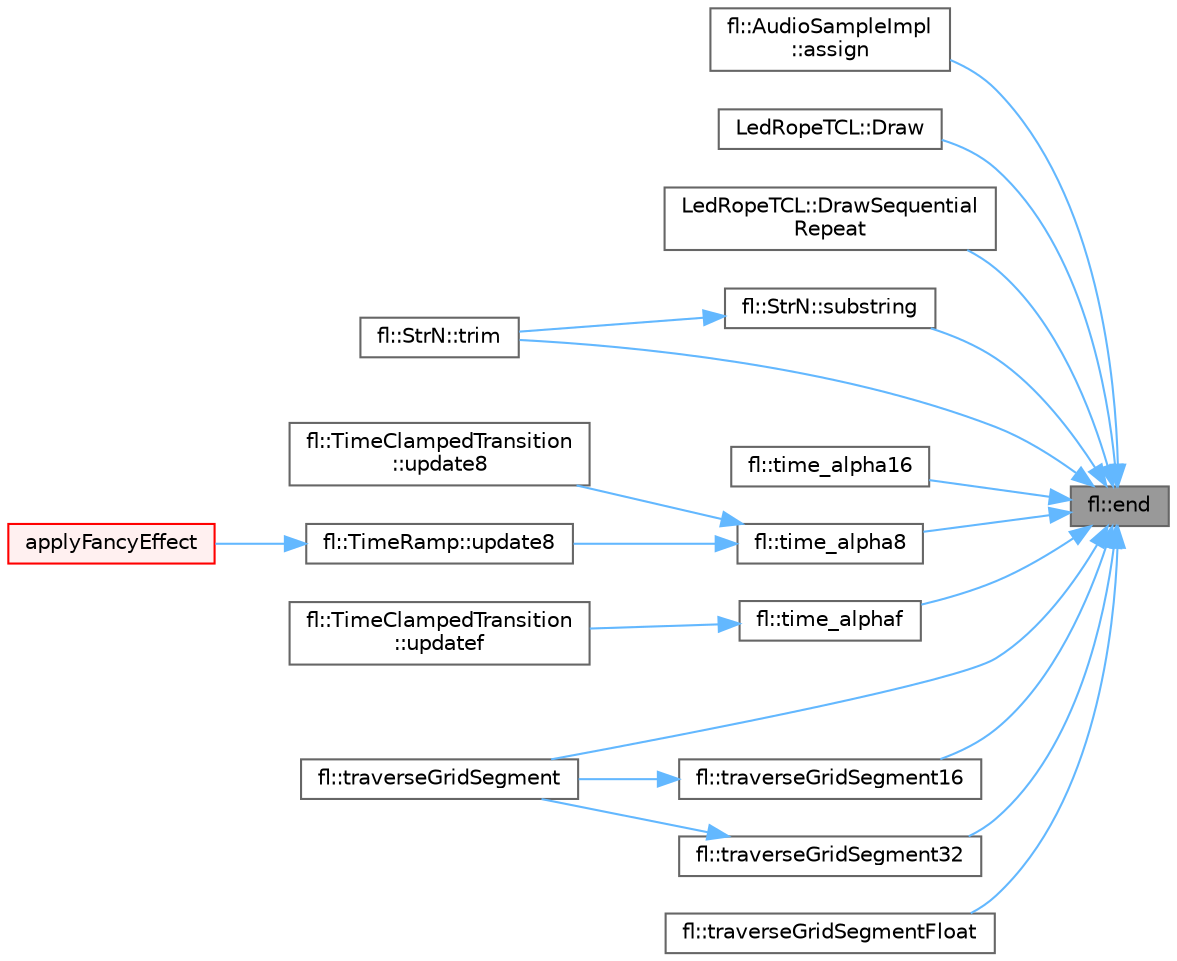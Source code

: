 digraph "fl::end"
{
 // INTERACTIVE_SVG=YES
 // LATEX_PDF_SIZE
  bgcolor="transparent";
  edge [fontname=Helvetica,fontsize=10,labelfontname=Helvetica,labelfontsize=10];
  node [fontname=Helvetica,fontsize=10,shape=box,height=0.2,width=0.4];
  rankdir="RL";
  Node1 [id="Node000001",label="fl::end",height=0.2,width=0.4,color="gray40", fillcolor="grey60", style="filled", fontcolor="black",tooltip=" "];
  Node1 -> Node2 [id="edge1_Node000001_Node000002",dir="back",color="steelblue1",style="solid",tooltip=" "];
  Node2 [id="Node000002",label="fl::AudioSampleImpl\l::assign",height=0.2,width=0.4,color="grey40", fillcolor="white", style="filled",URL="$da/d39/classfl_1_1_audio_sample_impl_a4680a44dd27a3029862a21c3dbe9ac75.html#a4680a44dd27a3029862a21c3dbe9ac75",tooltip=" "];
  Node1 -> Node3 [id="edge2_Node000001_Node000003",dir="back",color="steelblue1",style="solid",tooltip=" "];
  Node3 [id="Node000003",label="LedRopeTCL::Draw",height=0.2,width=0.4,color="grey40", fillcolor="white", style="filled",URL="$d4/df6/class_led_rope_t_c_l_a842cac2350fad4c68d21d232f6a8a4c0.html#a842cac2350fad4c68d21d232f6a8a4c0",tooltip=" "];
  Node1 -> Node4 [id="edge3_Node000001_Node000004",dir="back",color="steelblue1",style="solid",tooltip=" "];
  Node4 [id="Node000004",label="LedRopeTCL::DrawSequential\lRepeat",height=0.2,width=0.4,color="grey40", fillcolor="white", style="filled",URL="$d4/df6/class_led_rope_t_c_l_a90f6e3d74b585d37be799107d77421c8.html#a90f6e3d74b585d37be799107d77421c8",tooltip=" "];
  Node1 -> Node5 [id="edge4_Node000001_Node000005",dir="back",color="steelblue1",style="solid",tooltip=" "];
  Node5 [id="Node000005",label="fl::StrN::substring",height=0.2,width=0.4,color="grey40", fillcolor="white", style="filled",URL="$dc/d96/classfl_1_1_str_n_a12b22d1807a3dcaedeb7e8920d0854b4.html#a12b22d1807a3dcaedeb7e8920d0854b4",tooltip=" "];
  Node5 -> Node6 [id="edge5_Node000005_Node000006",dir="back",color="steelblue1",style="solid",tooltip=" "];
  Node6 [id="Node000006",label="fl::StrN::trim",height=0.2,width=0.4,color="grey40", fillcolor="white", style="filled",URL="$dc/d96/classfl_1_1_str_n_aafcfa50cdae5aa91c45d0d98c01f265d.html#aafcfa50cdae5aa91c45d0d98c01f265d",tooltip=" "];
  Node1 -> Node7 [id="edge6_Node000001_Node000007",dir="back",color="steelblue1",style="solid",tooltip=" "];
  Node7 [id="Node000007",label="fl::time_alpha16",height=0.2,width=0.4,color="grey40", fillcolor="white", style="filled",URL="$d4/d36/namespacefl_acfaa9ea12b5d90b75331982e844c2626.html#acfaa9ea12b5d90b75331982e844c2626",tooltip=" "];
  Node1 -> Node8 [id="edge7_Node000001_Node000008",dir="back",color="steelblue1",style="solid",tooltip=" "];
  Node8 [id="Node000008",label="fl::time_alpha8",height=0.2,width=0.4,color="grey40", fillcolor="white", style="filled",URL="$d4/d36/namespacefl_a76248cce8d7b5923cdd01a26e6fccce8.html#a76248cce8d7b5923cdd01a26e6fccce8",tooltip=" "];
  Node8 -> Node9 [id="edge8_Node000008_Node000009",dir="back",color="steelblue1",style="solid",tooltip=" "];
  Node9 [id="Node000009",label="fl::TimeClampedTransition\l::update8",height=0.2,width=0.4,color="grey40", fillcolor="white", style="filled",URL="$d8/d62/classfl_1_1_time_clamped_transition_a5b7eeb214cf644e38a7d385825aa82ef.html#a5b7eeb214cf644e38a7d385825aa82ef",tooltip=" "];
  Node8 -> Node10 [id="edge9_Node000008_Node000010",dir="back",color="steelblue1",style="solid",tooltip=" "];
  Node10 [id="Node000010",label="fl::TimeRamp::update8",height=0.2,width=0.4,color="grey40", fillcolor="white", style="filled",URL="$d0/d9d/classfl_1_1_time_ramp_a17739bd3c0b0ea5b1aaac7670f4edfb0.html#a17739bd3c0b0ea5b1aaac7670f4edfb0",tooltip="Compute current 0–255 output based on how much time has elapsed since trigger()."];
  Node10 -> Node11 [id="edge10_Node000010_Node000011",dir="back",color="steelblue1",style="solid",tooltip=" "];
  Node11 [id="Node000011",label="applyFancyEffect",height=0.2,width=0.4,color="red", fillcolor="#FFF0F0", style="filled",URL="$d9/d29/wavefx_8cpp_ad9a319c4c09fbbad4700861a49058f41.html#ad9a319c4c09fbbad4700861a49058f41",tooltip=" "];
  Node1 -> Node14 [id="edge11_Node000001_Node000014",dir="back",color="steelblue1",style="solid",tooltip=" "];
  Node14 [id="Node000014",label="fl::time_alphaf",height=0.2,width=0.4,color="grey40", fillcolor="white", style="filled",URL="$d4/d36/namespacefl_a32fe6c8d73bfb819df6f8a16185feabc.html#a32fe6c8d73bfb819df6f8a16185feabc",tooltip=" "];
  Node14 -> Node15 [id="edge12_Node000014_Node000015",dir="back",color="steelblue1",style="solid",tooltip=" "];
  Node15 [id="Node000015",label="fl::TimeClampedTransition\l::updatef",height=0.2,width=0.4,color="grey40", fillcolor="white", style="filled",URL="$d8/d62/classfl_1_1_time_clamped_transition_a6fcaab03626cc5bd6423bdb8777eb358.html#a6fcaab03626cc5bd6423bdb8777eb358",tooltip=" "];
  Node1 -> Node16 [id="edge13_Node000001_Node000016",dir="back",color="steelblue1",style="solid",tooltip=" "];
  Node16 [id="Node000016",label="fl::traverseGridSegment",height=0.2,width=0.4,color="grey40", fillcolor="white", style="filled",URL="$d4/d36/namespacefl_a976c550d29f5d8ac9137288b1e946028.html#a976c550d29f5d8ac9137288b1e946028",tooltip="Traverse a grid segment by selecting the cells that are crossed."];
  Node1 -> Node17 [id="edge14_Node000001_Node000017",dir="back",color="steelblue1",style="solid",tooltip=" "];
  Node17 [id="Node000017",label="fl::traverseGridSegment16",height=0.2,width=0.4,color="grey40", fillcolor="white", style="filled",URL="$d4/d36/namespacefl_a7206bc1b415f44667b2bb541529e4324.html#a7206bc1b415f44667b2bb541529e4324",tooltip="Traverse a grid segment using fixed-point 8.8 arithmetic."];
  Node17 -> Node16 [id="edge15_Node000017_Node000016",dir="back",color="steelblue1",style="solid",tooltip=" "];
  Node1 -> Node18 [id="edge16_Node000001_Node000018",dir="back",color="steelblue1",style="solid",tooltip=" "];
  Node18 [id="Node000018",label="fl::traverseGridSegment32",height=0.2,width=0.4,color="grey40", fillcolor="white", style="filled",URL="$d4/d36/namespacefl_aa28553af69ffe6e3a60cde7f9fc02b4d.html#aa28553af69ffe6e3a60cde7f9fc02b4d",tooltip=" "];
  Node18 -> Node16 [id="edge17_Node000018_Node000016",dir="back",color="steelblue1",style="solid",tooltip=" "];
  Node1 -> Node19 [id="edge18_Node000001_Node000019",dir="back",color="steelblue1",style="solid",tooltip=" "];
  Node19 [id="Node000019",label="fl::traverseGridSegmentFloat",height=0.2,width=0.4,color="grey40", fillcolor="white", style="filled",URL="$d4/d36/namespacefl_a0585edea80d3b23fb7fcd54b95a09bbc.html#a0585edea80d3b23fb7fcd54b95a09bbc",tooltip="Traverse a grid segment using floating point arithmetic."];
  Node1 -> Node6 [id="edge19_Node000001_Node000006",dir="back",color="steelblue1",style="solid",tooltip=" "];
}
